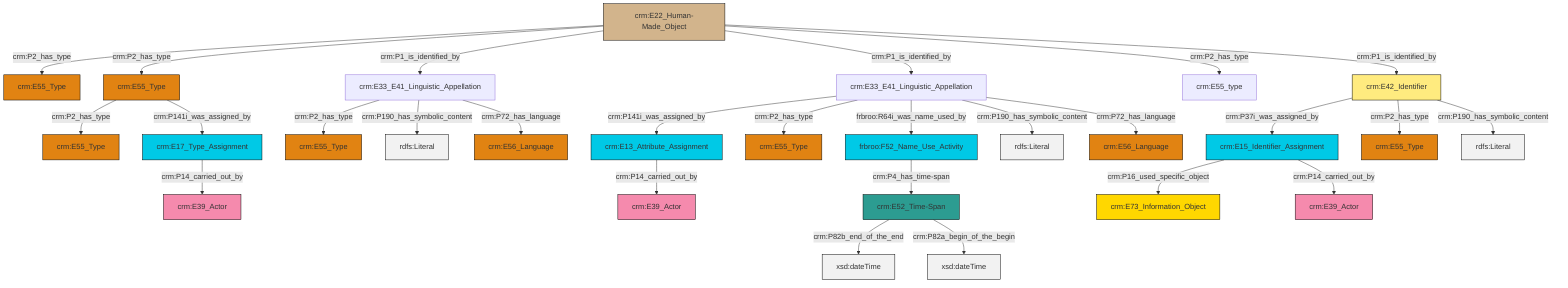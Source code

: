 graph TD
classDef Literal fill:#f2f2f2,stroke:#000000;
classDef CRM_Entity fill:#FFFFFF,stroke:#000000;
classDef Temporal_Entity fill:#00C9E6, stroke:#000000;
classDef Type fill:#E18312, stroke:#000000;
classDef Time-Span fill:#2C9C91, stroke:#000000;
classDef Appellation fill:#FFEB7F, stroke:#000000;
classDef Place fill:#008836, stroke:#000000;
classDef Persistent_Item fill:#B266B2, stroke:#000000;
classDef Conceptual_Object fill:#FFD700, stroke:#000000;
classDef Physical_Thing fill:#D2B48C, stroke:#000000;
classDef Actor fill:#f58aad, stroke:#000000;
classDef PC_Classes fill:#4ce600, stroke:#000000;
classDef Multi fill:#cccccc,stroke:#000000;

0["crm:E22_Human-Made_Object"]:::Physical_Thing -->|crm:P2_has_type| 1["crm:E55_Type"]:::Type
2["crm:E33_E41_Linguistic_Appellation"]:::Default -->|crm:P2_has_type| 3["crm:E55_Type"]:::Type
4["crm:E52_Time-Span"]:::Time-Span -->|crm:P82b_end_of_the_end| 5[xsd:dateTime]:::Literal
6["crm:E42_Identifier"]:::Appellation -->|crm:P37i_was_assigned_by| 7["crm:E15_Identifier_Assignment"]:::Temporal_Entity
2["crm:E33_E41_Linguistic_Appellation"]:::Default -->|crm:P190_has_symbolic_content| 8[rdfs:Literal]:::Literal
23["crm:E33_E41_Linguistic_Appellation"]:::Default -->|crm:P141i_was_assigned_by| 24["crm:E13_Attribute_Assignment"]:::Temporal_Entity
24["crm:E13_Attribute_Assignment"]:::Temporal_Entity -->|crm:P14_carried_out_by| 25["crm:E39_Actor"]:::Actor
23["crm:E33_E41_Linguistic_Appellation"]:::Default -->|crm:P2_has_type| 28["crm:E55_Type"]:::Type
23["crm:E33_E41_Linguistic_Appellation"]:::Default -->|frbroo:R64i_was_name_used_by| 29["frbroo:F52_Name_Use_Activity"]:::Temporal_Entity
0["crm:E22_Human-Made_Object"]:::Physical_Thing -->|crm:P2_has_type| 13["crm:E55_Type"]:::Type
13["crm:E55_Type"]:::Type -->|crm:P2_has_type| 30["crm:E55_Type"]:::Type
0["crm:E22_Human-Made_Object"]:::Physical_Thing -->|crm:P1_is_identified_by| 2["crm:E33_E41_Linguistic_Appellation"]:::Default
29["frbroo:F52_Name_Use_Activity"]:::Temporal_Entity -->|crm:P4_has_time-span| 4["crm:E52_Time-Span"]:::Time-Span
0["crm:E22_Human-Made_Object"]:::Physical_Thing -->|crm:P1_is_identified_by| 23["crm:E33_E41_Linguistic_Appellation"]:::Default
2["crm:E33_E41_Linguistic_Appellation"]:::Default -->|crm:P72_has_language| 21["crm:E56_Language"]:::Type
0["crm:E22_Human-Made_Object"]:::Physical_Thing -->|crm:P2_has_type| 31["crm:E55_type"]:::Default
4["crm:E52_Time-Span"]:::Time-Span -->|crm:P82a_begin_of_the_begin| 40[xsd:dateTime]:::Literal
23["crm:E33_E41_Linguistic_Appellation"]:::Default -->|crm:P190_has_symbolic_content| 42[rdfs:Literal]:::Literal
13["crm:E55_Type"]:::Type -->|crm:P141i_was_assigned_by| 11["crm:E17_Type_Assignment"]:::Temporal_Entity
23["crm:E33_E41_Linguistic_Appellation"]:::Default -->|crm:P72_has_language| 26["crm:E56_Language"]:::Type
11["crm:E17_Type_Assignment"]:::Temporal_Entity -->|crm:P14_carried_out_by| 45["crm:E39_Actor"]:::Actor
7["crm:E15_Identifier_Assignment"]:::Temporal_Entity -->|crm:P16_used_specific_object| 19["crm:E73_Information_Object"]:::Conceptual_Object
6["crm:E42_Identifier"]:::Appellation -->|crm:P2_has_type| 17["crm:E55_Type"]:::Type
0["crm:E22_Human-Made_Object"]:::Physical_Thing -->|crm:P1_is_identified_by| 6["crm:E42_Identifier"]:::Appellation
7["crm:E15_Identifier_Assignment"]:::Temporal_Entity -->|crm:P14_carried_out_by| 47["crm:E39_Actor"]:::Actor
6["crm:E42_Identifier"]:::Appellation -->|crm:P190_has_symbolic_content| 49[rdfs:Literal]:::Literal